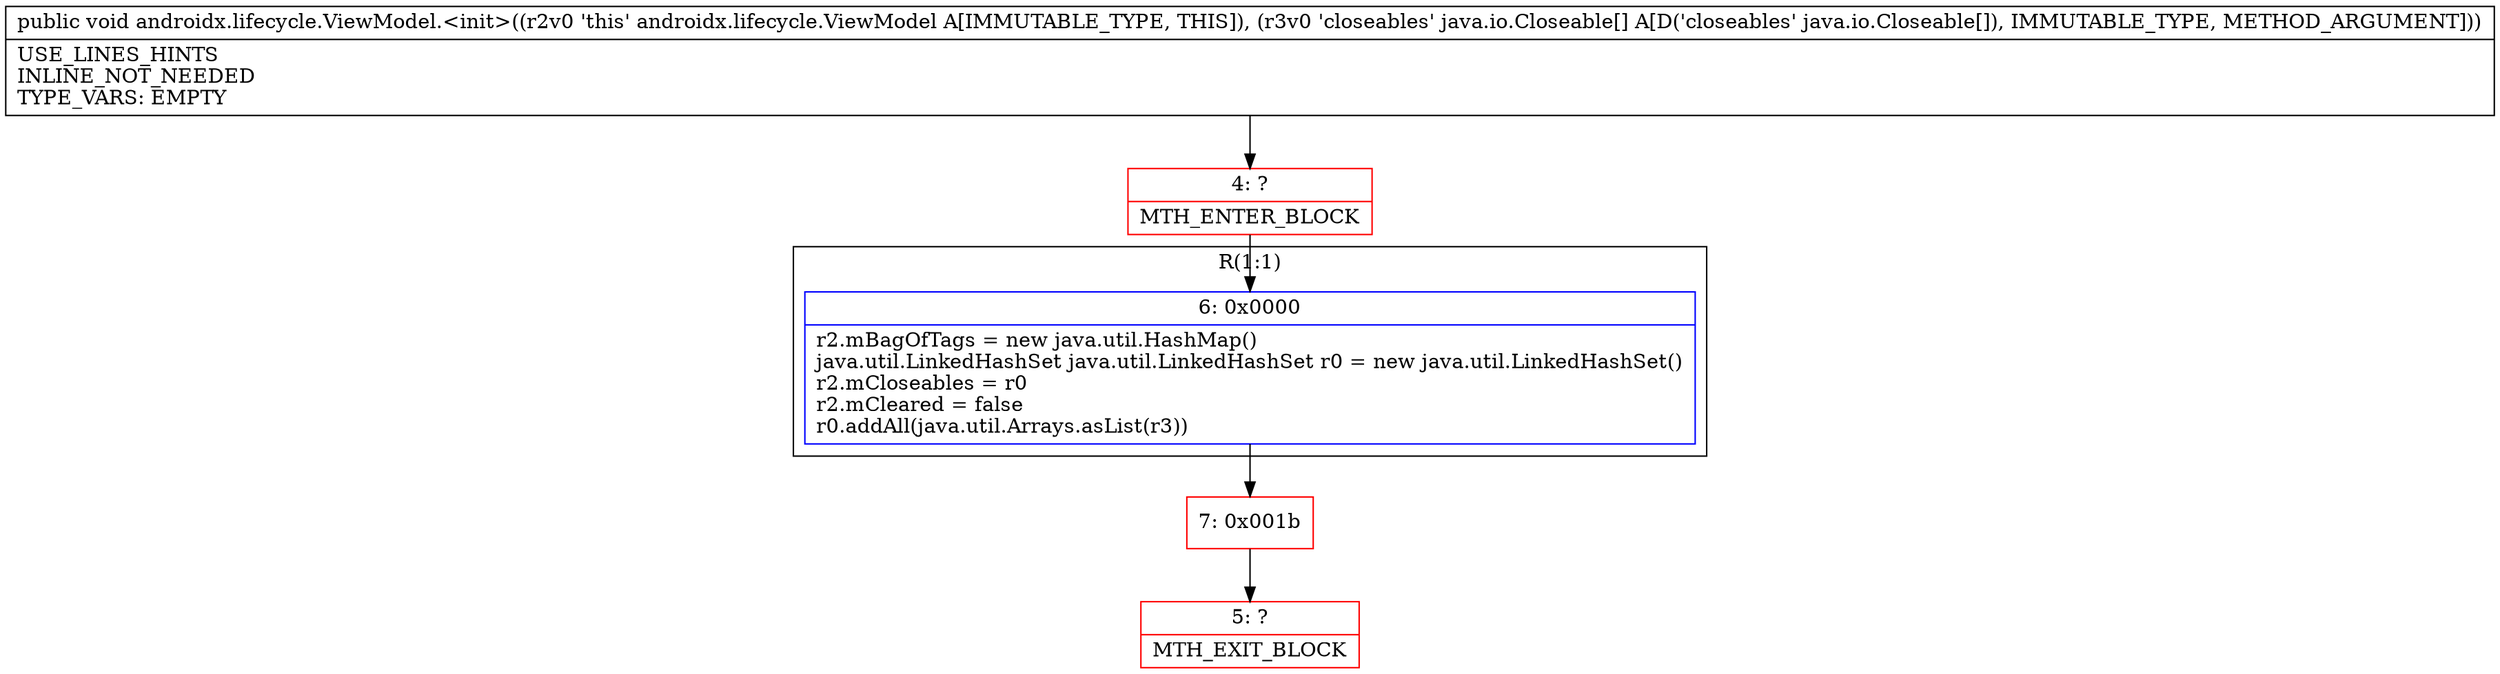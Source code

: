 digraph "CFG forandroidx.lifecycle.ViewModel.\<init\>([Ljava\/io\/Closeable;)V" {
subgraph cluster_Region_939139472 {
label = "R(1:1)";
node [shape=record,color=blue];
Node_6 [shape=record,label="{6\:\ 0x0000|r2.mBagOfTags = new java.util.HashMap()\ljava.util.LinkedHashSet java.util.LinkedHashSet r0 = new java.util.LinkedHashSet()\lr2.mCloseables = r0\lr2.mCleared = false\lr0.addAll(java.util.Arrays.asList(r3))\l}"];
}
Node_4 [shape=record,color=red,label="{4\:\ ?|MTH_ENTER_BLOCK\l}"];
Node_7 [shape=record,color=red,label="{7\:\ 0x001b}"];
Node_5 [shape=record,color=red,label="{5\:\ ?|MTH_EXIT_BLOCK\l}"];
MethodNode[shape=record,label="{public void androidx.lifecycle.ViewModel.\<init\>((r2v0 'this' androidx.lifecycle.ViewModel A[IMMUTABLE_TYPE, THIS]), (r3v0 'closeables' java.io.Closeable[] A[D('closeables' java.io.Closeable[]), IMMUTABLE_TYPE, METHOD_ARGUMENT]))  | USE_LINES_HINTS\lINLINE_NOT_NEEDED\lTYPE_VARS: EMPTY\l}"];
MethodNode -> Node_4;Node_6 -> Node_7;
Node_4 -> Node_6;
Node_7 -> Node_5;
}

